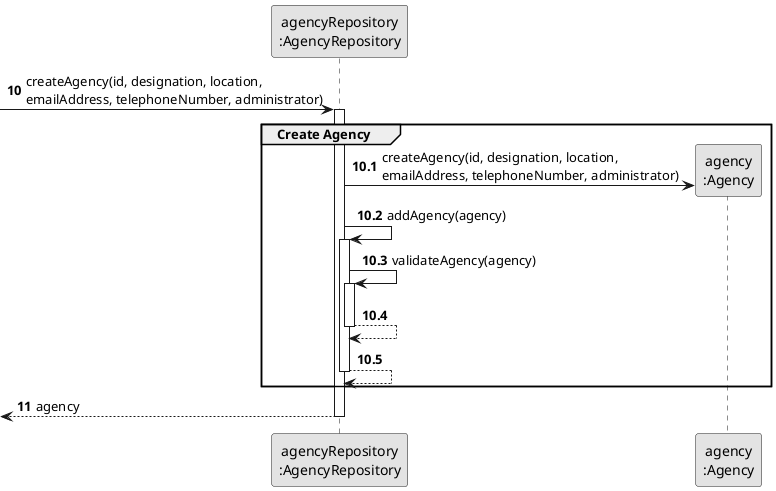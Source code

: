 @startuml
skinparam monochrome true
skinparam packageStyle rectangle
skinparam shadowing false

participant "agencyRepository\n:AgencyRepository" as AgencyRepository
participant "agency\n:Agency" as Agency

autonumber 10
-> AgencyRepository: createAgency(id, designation, location, \nemailAddress, telephoneNumber, administrator)

autonumber 10.1
activate AgencyRepository
    group Create Agency

        AgencyRepository -> Agency**: createAgency(id, designation, location, \nemailAddress, telephoneNumber, administrator)
            AgencyRepository -> AgencyRepository: addAgency(agency)
            deactivate Agency
        activate AgencyRepository
            AgencyRepository -> AgencyRepository: validateAgency(agency)
            activate AgencyRepository
                AgencyRepository --> AgencyRepository
            deactivate AgencyRepository

            AgencyRepository --> AgencyRepository
        deactivate AgencyRepository
    end

    autonumber 11
    <-- AgencyRepository : agency
deactivate AgencyRepository


@enduml